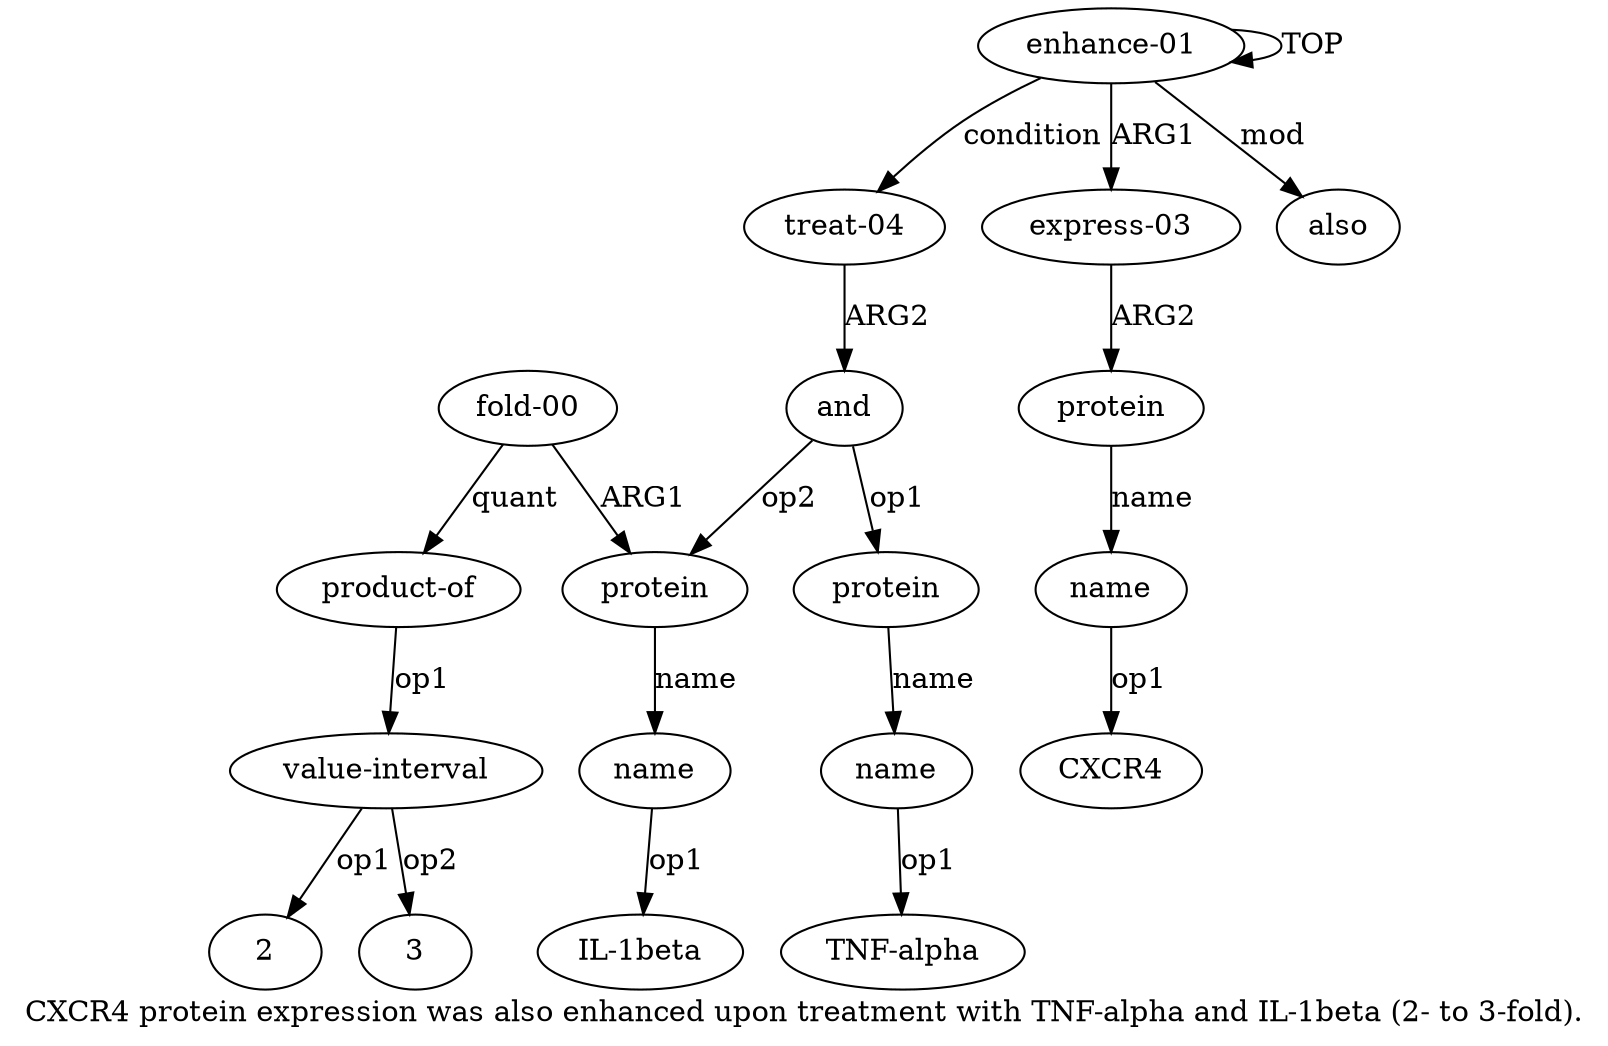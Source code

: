 digraph  {
	graph [label="CXCR4 protein expression was also enhanced upon treatment with TNF-alpha and IL-1beta (2- to 3-fold)."];
	node [label="\N"];
	a11	 [color=black,
		gold_ind=11,
		gold_label="fold-00",
		label="fold-00",
		test_ind=11,
		test_label="fold-00"];
	a12	 [color=black,
		gold_ind=12,
		gold_label="product-of",
		label="product-of",
		test_ind=12,
		test_label="product-of"];
	a11 -> a12 [key=0,
	color=black,
	gold_label=quant,
	label=quant,
	test_label=quant];
a9 [color=black,
	gold_ind=9,
	gold_label=protein,
	label=protein,
	test_ind=9,
	test_label=protein];
a11 -> a9 [key=0,
color=black,
gold_label=ARG1,
label=ARG1,
test_label=ARG1];
a10 [color=black,
gold_ind=10,
gold_label=name,
label=name,
test_ind=10,
test_label=name];
"a10 IL-1beta" [color=black,
gold_ind=-1,
gold_label="IL-1beta",
label="IL-1beta",
test_ind=-1,
test_label="IL-1beta"];
a10 -> "a10 IL-1beta" [key=0,
color=black,
gold_label=op1,
label=op1,
test_label=op1];
a13 [color=black,
gold_ind=13,
gold_label="value-interval",
label="value-interval",
test_ind=13,
test_label="value-interval"];
"a13 2" [color=black,
gold_ind=-1,
gold_label=2,
label=2,
test_ind=-1,
test_label=2];
a13 -> "a13 2" [key=0,
color=black,
gold_label=op1,
label=op1,
test_label=op1];
"a13 3" [color=black,
gold_ind=-1,
gold_label=3,
label=3,
test_ind=-1,
test_label=3];
a13 -> "a13 3" [key=0,
color=black,
gold_label=op2,
label=op2,
test_label=op2];
a12 -> a13 [key=0,
color=black,
gold_label=op1,
label=op1,
test_label=op1];
"a8 TNF-alpha" [color=black,
gold_ind=-1,
gold_label="TNF-alpha",
label="TNF-alpha",
test_ind=-1,
test_label="TNF-alpha"];
"a3 CXCR4" [color=black,
gold_ind=-1,
gold_label=CXCR4,
label=CXCR4,
test_ind=-1,
test_label=CXCR4];
a1 [color=black,
gold_ind=1,
gold_label="express-03",
label="express-03",
test_ind=1,
test_label="express-03"];
a2 [color=black,
gold_ind=2,
gold_label=protein,
label=protein,
test_ind=2,
test_label=protein];
a1 -> a2 [key=0,
color=black,
gold_label=ARG2,
label=ARG2,
test_label=ARG2];
a0 [color=black,
gold_ind=0,
gold_label="enhance-01",
label="enhance-01",
test_ind=0,
test_label="enhance-01"];
a0 -> a1 [key=0,
color=black,
gold_label=ARG1,
label=ARG1,
test_label=ARG1];
a0 -> a0 [key=0,
color=black,
gold_label=TOP,
label=TOP,
test_label=TOP];
a5 [color=black,
gold_ind=5,
gold_label="treat-04",
label="treat-04",
test_ind=5,
test_label="treat-04"];
a0 -> a5 [key=0,
color=black,
gold_label=condition,
label=condition,
test_label=condition];
a4 [color=black,
gold_ind=4,
gold_label=also,
label=also,
test_ind=4,
test_label=also];
a0 -> a4 [key=0,
color=black,
gold_label=mod,
label=mod,
test_label=mod];
a3 [color=black,
gold_ind=3,
gold_label=name,
label=name,
test_ind=3,
test_label=name];
a3 -> "a3 CXCR4" [key=0,
color=black,
gold_label=op1,
label=op1,
test_label=op1];
a2 -> a3 [key=0,
color=black,
gold_label=name,
label=name,
test_label=name];
a6 [color=black,
gold_ind=6,
gold_label=and,
label=and,
test_ind=6,
test_label=and];
a5 -> a6 [key=0,
color=black,
gold_label=ARG2,
label=ARG2,
test_label=ARG2];
a7 [color=black,
gold_ind=7,
gold_label=protein,
label=protein,
test_ind=7,
test_label=protein];
a8 [color=black,
gold_ind=8,
gold_label=name,
label=name,
test_ind=8,
test_label=name];
a7 -> a8 [key=0,
color=black,
gold_label=name,
label=name,
test_label=name];
a6 -> a7 [key=0,
color=black,
gold_label=op1,
label=op1,
test_label=op1];
a6 -> a9 [key=0,
color=black,
gold_label=op2,
label=op2,
test_label=op2];
a9 -> a10 [key=0,
color=black,
gold_label=name,
label=name,
test_label=name];
a8 -> "a8 TNF-alpha" [key=0,
color=black,
gold_label=op1,
label=op1,
test_label=op1];
}
